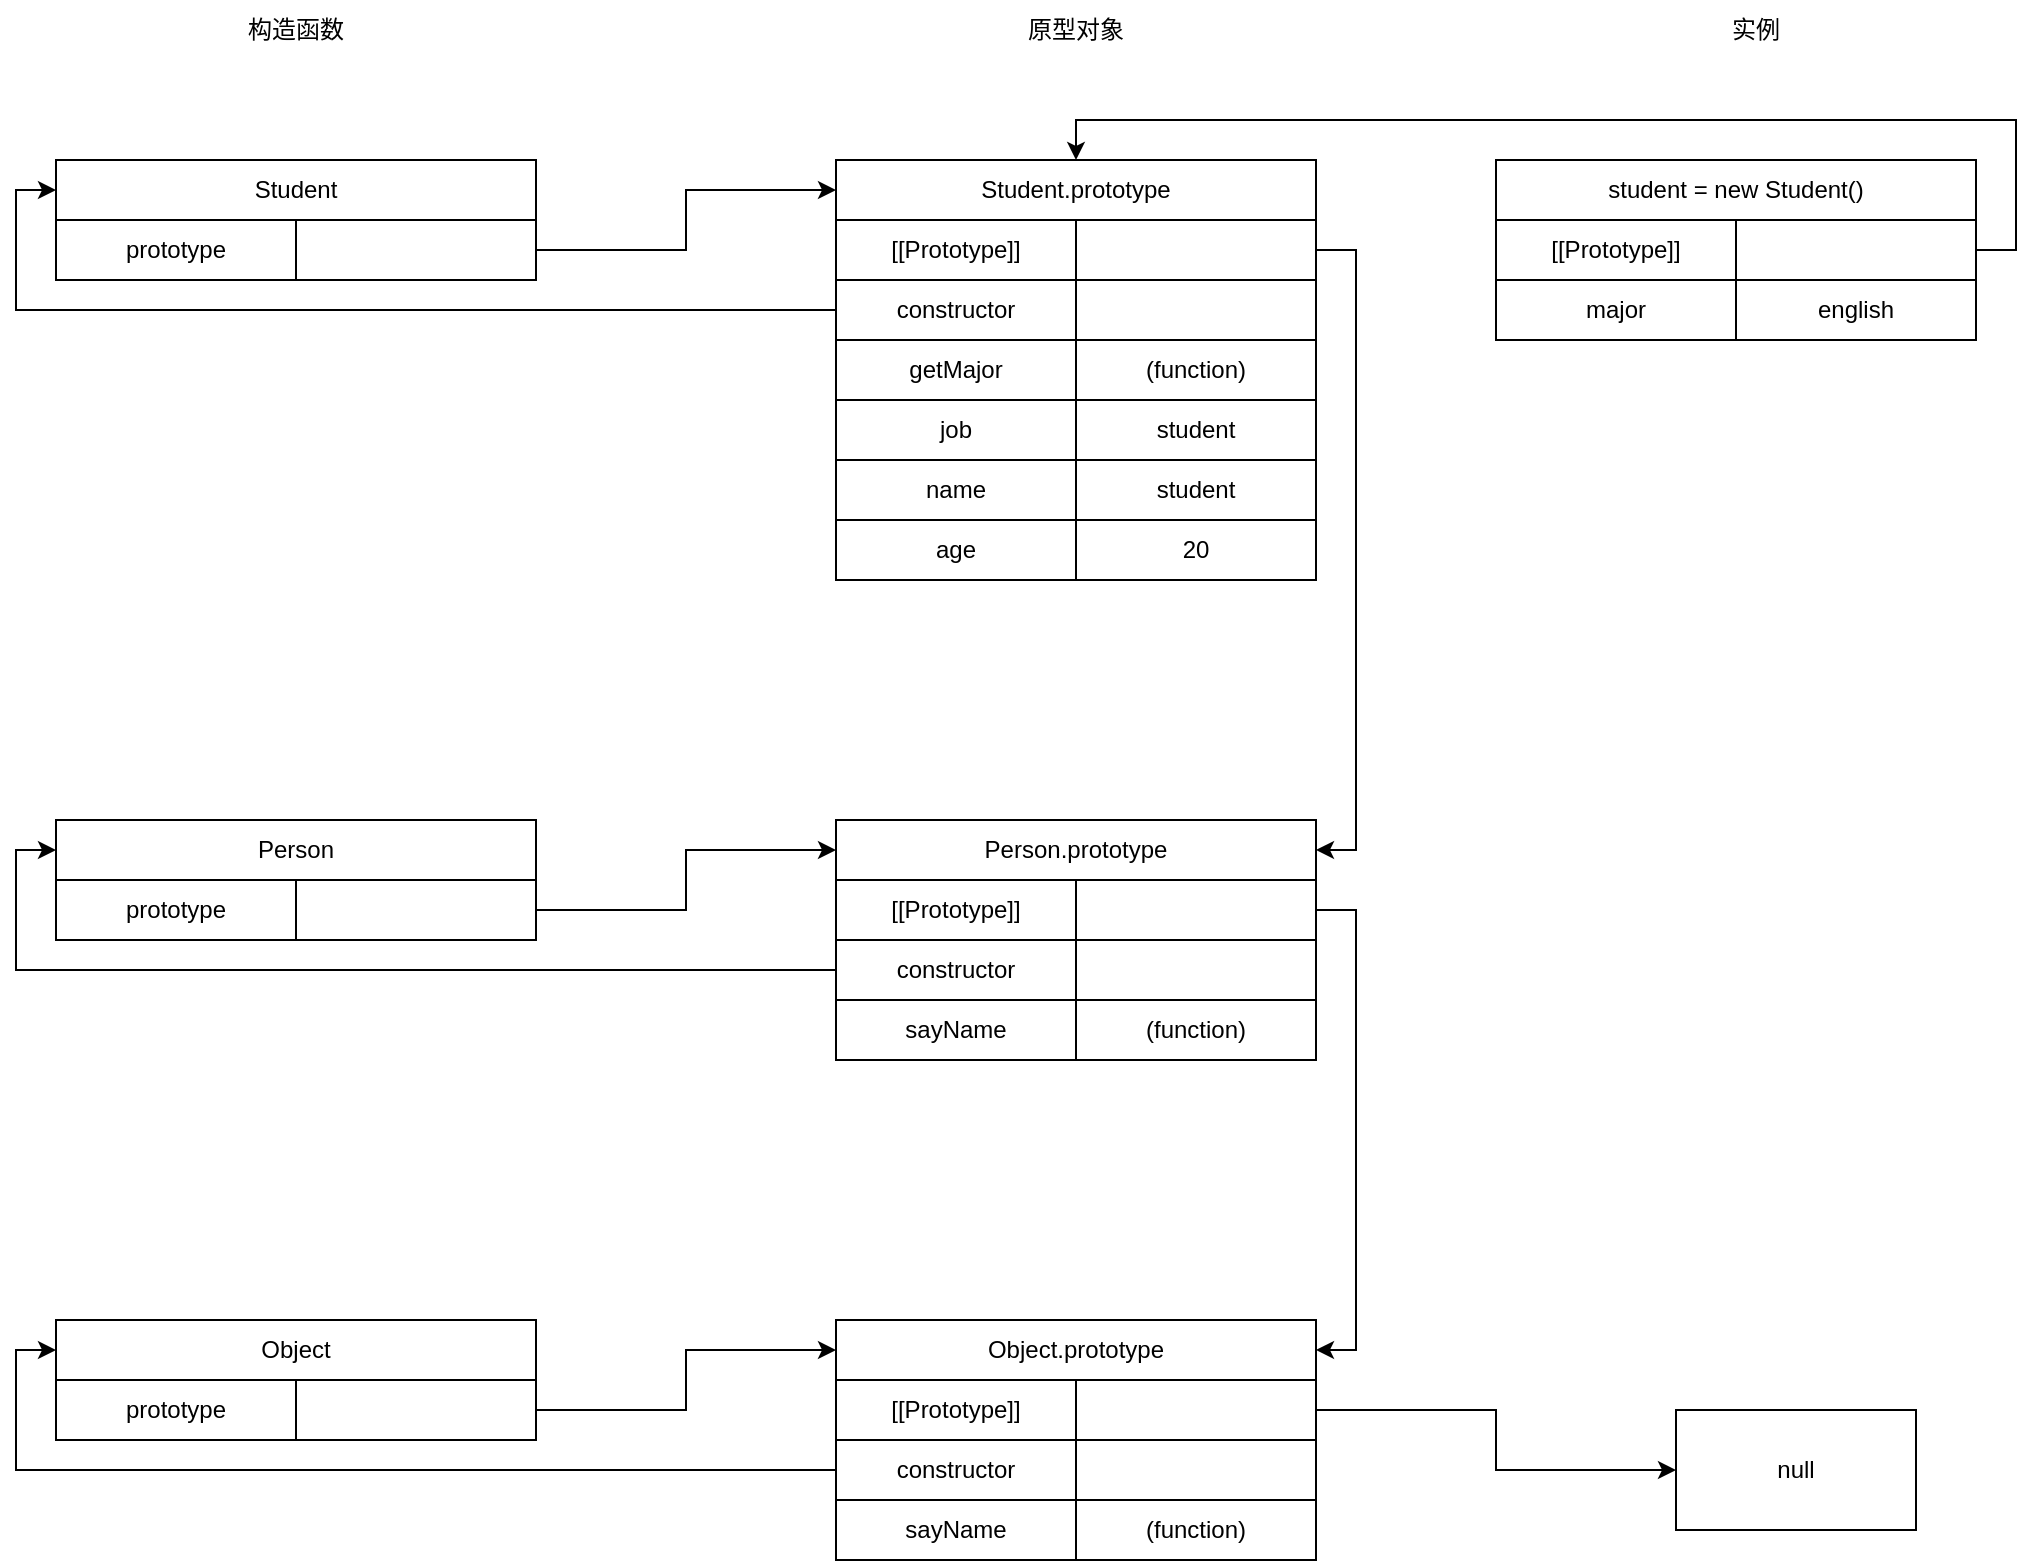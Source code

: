 <mxfile version="18.0.2" type="device"><diagram id="1DG4xVWuC_AsbEnmTdsN" name="Page-1"><mxGraphModel dx="2302" dy="1191" grid="1" gridSize="10" guides="1" tooltips="1" connect="1" arrows="1" fold="1" page="1" pageScale="1" pageWidth="827" pageHeight="1169" math="0" shadow="0"><root><mxCell id="0"/><mxCell id="1" parent="0"/><mxCell id="AO0YVxpUrYzFn-dZpTgw-21" value="student = new Student()" style="rounded=0;whiteSpace=wrap;html=1;" parent="1" vertex="1"><mxGeometry x="870" y="210" width="240" height="30" as="geometry"/></mxCell><mxCell id="AO0YVxpUrYzFn-dZpTgw-22" value="[[Prototype]]" style="rounded=0;whiteSpace=wrap;html=1;" parent="1" vertex="1"><mxGeometry x="870" y="240" width="120" height="30" as="geometry"/></mxCell><mxCell id="AO0YVxpUrYzFn-dZpTgw-41" style="edgeStyle=orthogonalEdgeStyle;rounded=0;orthogonalLoop=1;jettySize=auto;html=1;exitX=1;exitY=0.5;exitDx=0;exitDy=0;entryX=0.5;entryY=0;entryDx=0;entryDy=0;" parent="1" source="AO0YVxpUrYzFn-dZpTgw-23" target="AO0YVxpUrYzFn-dZpTgw-26" edge="1"><mxGeometry relative="1" as="geometry"/></mxCell><mxCell id="AO0YVxpUrYzFn-dZpTgw-23" value="" style="rounded=0;whiteSpace=wrap;html=1;" parent="1" vertex="1"><mxGeometry x="990" y="240" width="120" height="30" as="geometry"/></mxCell><mxCell id="AO0YVxpUrYzFn-dZpTgw-24" value="major" style="rounded=0;whiteSpace=wrap;html=1;" parent="1" vertex="1"><mxGeometry x="870" y="270" width="120" height="30" as="geometry"/></mxCell><mxCell id="AO0YVxpUrYzFn-dZpTgw-25" value="english" style="rounded=0;whiteSpace=wrap;html=1;" parent="1" vertex="1"><mxGeometry x="990" y="270" width="120" height="30" as="geometry"/></mxCell><mxCell id="AO0YVxpUrYzFn-dZpTgw-26" value="Student.prototype" style="rounded=0;whiteSpace=wrap;html=1;" parent="1" vertex="1"><mxGeometry x="540" y="210" width="240" height="30" as="geometry"/></mxCell><mxCell id="AO0YVxpUrYzFn-dZpTgw-27" value="[[Prototype]]" style="rounded=0;whiteSpace=wrap;html=1;" parent="1" vertex="1"><mxGeometry x="540" y="240" width="120" height="30" as="geometry"/></mxCell><mxCell id="AO0YVxpUrYzFn-dZpTgw-68" style="edgeStyle=orthogonalEdgeStyle;rounded=0;orthogonalLoop=1;jettySize=auto;html=1;exitX=1;exitY=0.5;exitDx=0;exitDy=0;entryX=1;entryY=0.5;entryDx=0;entryDy=0;" parent="1" source="AO0YVxpUrYzFn-dZpTgw-28" target="AO0YVxpUrYzFn-dZpTgw-49" edge="1"><mxGeometry relative="1" as="geometry"/></mxCell><mxCell id="AO0YVxpUrYzFn-dZpTgw-28" value="" style="rounded=0;whiteSpace=wrap;html=1;" parent="1" vertex="1"><mxGeometry x="660" y="240" width="120" height="30" as="geometry"/></mxCell><mxCell id="AO0YVxpUrYzFn-dZpTgw-54" style="edgeStyle=orthogonalEdgeStyle;rounded=0;orthogonalLoop=1;jettySize=auto;html=1;exitX=0;exitY=0.5;exitDx=0;exitDy=0;entryX=0;entryY=0.5;entryDx=0;entryDy=0;" parent="1" source="AO0YVxpUrYzFn-dZpTgw-29" target="AO0YVxpUrYzFn-dZpTgw-34" edge="1"><mxGeometry relative="1" as="geometry"/></mxCell><mxCell id="AO0YVxpUrYzFn-dZpTgw-29" value="constructor" style="rounded=0;whiteSpace=wrap;html=1;" parent="1" vertex="1"><mxGeometry x="540" y="270" width="120" height="30" as="geometry"/></mxCell><mxCell id="AO0YVxpUrYzFn-dZpTgw-30" value="" style="rounded=0;whiteSpace=wrap;html=1;" parent="1" vertex="1"><mxGeometry x="660" y="270" width="120" height="30" as="geometry"/></mxCell><mxCell id="AO0YVxpUrYzFn-dZpTgw-31" value="实例" style="text;html=1;strokeColor=none;fillColor=none;align=center;verticalAlign=middle;whiteSpace=wrap;rounded=0;" parent="1" vertex="1"><mxGeometry x="970" y="130" width="60" height="30" as="geometry"/></mxCell><mxCell id="AO0YVxpUrYzFn-dZpTgw-32" value="原型对象" style="text;html=1;strokeColor=none;fillColor=none;align=center;verticalAlign=middle;whiteSpace=wrap;rounded=0;" parent="1" vertex="1"><mxGeometry x="630" y="130" width="60" height="30" as="geometry"/></mxCell><mxCell id="AO0YVxpUrYzFn-dZpTgw-33" value="构造函数" style="text;html=1;strokeColor=none;fillColor=none;align=center;verticalAlign=middle;whiteSpace=wrap;rounded=0;" parent="1" vertex="1"><mxGeometry x="240" y="130" width="60" height="30" as="geometry"/></mxCell><mxCell id="AO0YVxpUrYzFn-dZpTgw-34" value="Student" style="rounded=0;whiteSpace=wrap;html=1;" parent="1" vertex="1"><mxGeometry x="150" y="210" width="240" height="30" as="geometry"/></mxCell><mxCell id="AO0YVxpUrYzFn-dZpTgw-35" value="prototype" style="rounded=0;whiteSpace=wrap;html=1;" parent="1" vertex="1"><mxGeometry x="150" y="240" width="120" height="30" as="geometry"/></mxCell><mxCell id="AO0YVxpUrYzFn-dZpTgw-40" style="edgeStyle=orthogonalEdgeStyle;rounded=0;orthogonalLoop=1;jettySize=auto;html=1;exitX=1;exitY=0.5;exitDx=0;exitDy=0;entryX=0;entryY=0.5;entryDx=0;entryDy=0;" parent="1" source="AO0YVxpUrYzFn-dZpTgw-36" target="AO0YVxpUrYzFn-dZpTgw-26" edge="1"><mxGeometry relative="1" as="geometry"/></mxCell><mxCell id="AO0YVxpUrYzFn-dZpTgw-36" value="" style="rounded=0;whiteSpace=wrap;html=1;" parent="1" vertex="1"><mxGeometry x="270" y="240" width="120" height="30" as="geometry"/></mxCell><mxCell id="AO0YVxpUrYzFn-dZpTgw-42" value="getMajor" style="rounded=0;whiteSpace=wrap;html=1;" parent="1" vertex="1"><mxGeometry x="540" y="300" width="120" height="30" as="geometry"/></mxCell><mxCell id="AO0YVxpUrYzFn-dZpTgw-43" value="(function)" style="rounded=0;whiteSpace=wrap;html=1;" parent="1" vertex="1"><mxGeometry x="660" y="300" width="120" height="30" as="geometry"/></mxCell><mxCell id="AO0YVxpUrYzFn-dZpTgw-45" value="job" style="rounded=0;whiteSpace=wrap;html=1;" parent="1" vertex="1"><mxGeometry x="540" y="330" width="120" height="30" as="geometry"/></mxCell><mxCell id="AO0YVxpUrYzFn-dZpTgw-46" value="student" style="rounded=0;whiteSpace=wrap;html=1;" parent="1" vertex="1"><mxGeometry x="660" y="330" width="120" height="30" as="geometry"/></mxCell><mxCell id="AO0YVxpUrYzFn-dZpTgw-47" value="name" style="rounded=0;whiteSpace=wrap;html=1;" parent="1" vertex="1"><mxGeometry x="540" y="360" width="120" height="30" as="geometry"/></mxCell><mxCell id="AO0YVxpUrYzFn-dZpTgw-48" value="student" style="rounded=0;whiteSpace=wrap;html=1;" parent="1" vertex="1"><mxGeometry x="660" y="360" width="120" height="30" as="geometry"/></mxCell><mxCell id="AO0YVxpUrYzFn-dZpTgw-49" value="Person.prototype" style="rounded=0;whiteSpace=wrap;html=1;" parent="1" vertex="1"><mxGeometry x="540" y="540" width="240" height="30" as="geometry"/></mxCell><mxCell id="AO0YVxpUrYzFn-dZpTgw-50" value="[[Prototype]]" style="rounded=0;whiteSpace=wrap;html=1;" parent="1" vertex="1"><mxGeometry x="540" y="570" width="120" height="30" as="geometry"/></mxCell><mxCell id="AO0YVxpUrYzFn-dZpTgw-70" style="edgeStyle=orthogonalEdgeStyle;rounded=0;orthogonalLoop=1;jettySize=auto;html=1;exitX=1;exitY=0.5;exitDx=0;exitDy=0;entryX=1;entryY=0.5;entryDx=0;entryDy=0;" parent="1" source="AO0YVxpUrYzFn-dZpTgw-51" target="AO0YVxpUrYzFn-dZpTgw-59" edge="1"><mxGeometry relative="1" as="geometry"/></mxCell><mxCell id="AO0YVxpUrYzFn-dZpTgw-51" value="" style="rounded=0;whiteSpace=wrap;html=1;" parent="1" vertex="1"><mxGeometry x="660" y="570" width="120" height="30" as="geometry"/></mxCell><mxCell id="AO0YVxpUrYzFn-dZpTgw-78" style="edgeStyle=orthogonalEdgeStyle;rounded=0;orthogonalLoop=1;jettySize=auto;html=1;exitX=0;exitY=0.5;exitDx=0;exitDy=0;entryX=0;entryY=0.5;entryDx=0;entryDy=0;" parent="1" source="AO0YVxpUrYzFn-dZpTgw-52" target="AO0YVxpUrYzFn-dZpTgw-71" edge="1"><mxGeometry relative="1" as="geometry"/></mxCell><mxCell id="AO0YVxpUrYzFn-dZpTgw-52" value="constructor" style="rounded=0;whiteSpace=wrap;html=1;" parent="1" vertex="1"><mxGeometry x="540" y="600" width="120" height="30" as="geometry"/></mxCell><mxCell id="AO0YVxpUrYzFn-dZpTgw-53" value="" style="rounded=0;whiteSpace=wrap;html=1;" parent="1" vertex="1"><mxGeometry x="660" y="600" width="120" height="30" as="geometry"/></mxCell><mxCell id="AO0YVxpUrYzFn-dZpTgw-55" value="age" style="rounded=0;whiteSpace=wrap;html=1;" parent="1" vertex="1"><mxGeometry x="540" y="390" width="120" height="30" as="geometry"/></mxCell><mxCell id="AO0YVxpUrYzFn-dZpTgw-56" value="20" style="rounded=0;whiteSpace=wrap;html=1;" parent="1" vertex="1"><mxGeometry x="660" y="390" width="120" height="30" as="geometry"/></mxCell><mxCell id="AO0YVxpUrYzFn-dZpTgw-57" value="sayName" style="rounded=0;whiteSpace=wrap;html=1;" parent="1" vertex="1"><mxGeometry x="540" y="630" width="120" height="30" as="geometry"/></mxCell><mxCell id="AO0YVxpUrYzFn-dZpTgw-58" value="(function)" style="rounded=0;whiteSpace=wrap;html=1;" parent="1" vertex="1"><mxGeometry x="660" y="630" width="120" height="30" as="geometry"/></mxCell><mxCell id="AO0YVxpUrYzFn-dZpTgw-59" value="Object.prototype" style="rounded=0;whiteSpace=wrap;html=1;" parent="1" vertex="1"><mxGeometry x="540" y="790" width="240" height="30" as="geometry"/></mxCell><mxCell id="AO0YVxpUrYzFn-dZpTgw-60" value="[[Prototype]]" style="rounded=0;whiteSpace=wrap;html=1;" parent="1" vertex="1"><mxGeometry x="540" y="820" width="120" height="30" as="geometry"/></mxCell><mxCell id="AO0YVxpUrYzFn-dZpTgw-67" style="edgeStyle=orthogonalEdgeStyle;rounded=0;orthogonalLoop=1;jettySize=auto;html=1;exitX=1;exitY=0.5;exitDx=0;exitDy=0;entryX=0;entryY=0.5;entryDx=0;entryDy=0;" parent="1" source="AO0YVxpUrYzFn-dZpTgw-61" target="AO0YVxpUrYzFn-dZpTgw-66" edge="1"><mxGeometry relative="1" as="geometry"/></mxCell><mxCell id="AO0YVxpUrYzFn-dZpTgw-61" value="" style="rounded=0;whiteSpace=wrap;html=1;" parent="1" vertex="1"><mxGeometry x="660" y="820" width="120" height="30" as="geometry"/></mxCell><mxCell id="AO0YVxpUrYzFn-dZpTgw-81" style="edgeStyle=orthogonalEdgeStyle;rounded=0;orthogonalLoop=1;jettySize=auto;html=1;exitX=0;exitY=0.5;exitDx=0;exitDy=0;entryX=0;entryY=0.5;entryDx=0;entryDy=0;" parent="1" source="AO0YVxpUrYzFn-dZpTgw-62" target="AO0YVxpUrYzFn-dZpTgw-74" edge="1"><mxGeometry relative="1" as="geometry"/></mxCell><mxCell id="AO0YVxpUrYzFn-dZpTgw-62" value="constructor" style="rounded=0;whiteSpace=wrap;html=1;" parent="1" vertex="1"><mxGeometry x="540" y="850" width="120" height="30" as="geometry"/></mxCell><mxCell id="AO0YVxpUrYzFn-dZpTgw-63" value="" style="rounded=0;whiteSpace=wrap;html=1;" parent="1" vertex="1"><mxGeometry x="660" y="850" width="120" height="30" as="geometry"/></mxCell><mxCell id="AO0YVxpUrYzFn-dZpTgw-64" value="sayName" style="rounded=0;whiteSpace=wrap;html=1;" parent="1" vertex="1"><mxGeometry x="540" y="880" width="120" height="30" as="geometry"/></mxCell><mxCell id="AO0YVxpUrYzFn-dZpTgw-65" value="(function)" style="rounded=0;whiteSpace=wrap;html=1;" parent="1" vertex="1"><mxGeometry x="660" y="880" width="120" height="30" as="geometry"/></mxCell><mxCell id="AO0YVxpUrYzFn-dZpTgw-66" value="null" style="rounded=0;whiteSpace=wrap;html=1;" parent="1" vertex="1"><mxGeometry x="960" y="835" width="120" height="60" as="geometry"/></mxCell><mxCell id="AO0YVxpUrYzFn-dZpTgw-71" value="Person" style="rounded=0;whiteSpace=wrap;html=1;" parent="1" vertex="1"><mxGeometry x="150" y="540" width="240" height="30" as="geometry"/></mxCell><mxCell id="AO0YVxpUrYzFn-dZpTgw-72" value="prototype" style="rounded=0;whiteSpace=wrap;html=1;" parent="1" vertex="1"><mxGeometry x="150" y="570" width="120" height="30" as="geometry"/></mxCell><mxCell id="AO0YVxpUrYzFn-dZpTgw-82" style="edgeStyle=orthogonalEdgeStyle;rounded=0;orthogonalLoop=1;jettySize=auto;html=1;exitX=1;exitY=0.5;exitDx=0;exitDy=0;entryX=0;entryY=0.5;entryDx=0;entryDy=0;" parent="1" source="AO0YVxpUrYzFn-dZpTgw-73" target="AO0YVxpUrYzFn-dZpTgw-49" edge="1"><mxGeometry relative="1" as="geometry"/></mxCell><mxCell id="AO0YVxpUrYzFn-dZpTgw-73" value="" style="rounded=0;whiteSpace=wrap;html=1;" parent="1" vertex="1"><mxGeometry x="270" y="570" width="120" height="30" as="geometry"/></mxCell><mxCell id="AO0YVxpUrYzFn-dZpTgw-74" value="Object" style="rounded=0;whiteSpace=wrap;html=1;" parent="1" vertex="1"><mxGeometry x="150" y="790" width="240" height="30" as="geometry"/></mxCell><mxCell id="AO0YVxpUrYzFn-dZpTgw-75" value="prototype" style="rounded=0;whiteSpace=wrap;html=1;" parent="1" vertex="1"><mxGeometry x="150" y="820" width="120" height="30" as="geometry"/></mxCell><mxCell id="AO0YVxpUrYzFn-dZpTgw-80" style="edgeStyle=orthogonalEdgeStyle;rounded=0;orthogonalLoop=1;jettySize=auto;html=1;exitX=1;exitY=0.5;exitDx=0;exitDy=0;entryX=0;entryY=0.5;entryDx=0;entryDy=0;" parent="1" source="AO0YVxpUrYzFn-dZpTgw-76" target="AO0YVxpUrYzFn-dZpTgw-59" edge="1"><mxGeometry relative="1" as="geometry"/></mxCell><mxCell id="AO0YVxpUrYzFn-dZpTgw-76" value="" style="rounded=0;whiteSpace=wrap;html=1;" parent="1" vertex="1"><mxGeometry x="270" y="820" width="120" height="30" as="geometry"/></mxCell></root></mxGraphModel></diagram></mxfile>